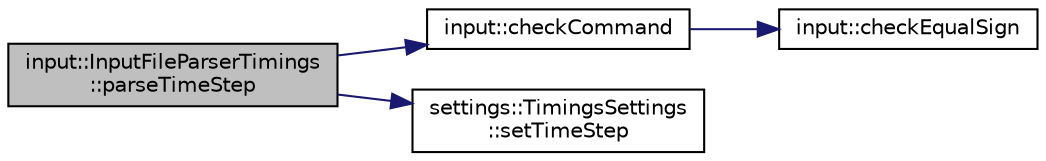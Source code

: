digraph "input::InputFileParserTimings::parseTimeStep"
{
 // LATEX_PDF_SIZE
  edge [fontname="Helvetica",fontsize="10",labelfontname="Helvetica",labelfontsize="10"];
  node [fontname="Helvetica",fontsize="10",shape=record];
  rankdir="LR";
  Node1 [label="input::InputFileParserTimings\l::parseTimeStep",height=0.2,width=0.4,color="black", fillcolor="grey75", style="filled", fontcolor="black",tooltip="parse timestep of simulation and set it in timings"];
  Node1 -> Node2 [color="midnightblue",fontsize="10",style="solid",fontname="Helvetica"];
  Node2 [label="input::checkCommand",height=0.2,width=0.4,color="black", fillcolor="white", style="filled",URL="$namespaceinput.html#a81877d6bfa9b46cdca1b280c6d1b30fb",tooltip="check if command array has exactly 3 elements"];
  Node2 -> Node3 [color="midnightblue",fontsize="10",style="solid",fontname="Helvetica"];
  Node3 [label="input::checkEqualSign",height=0.2,width=0.4,color="black", fillcolor="white", style="filled",URL="$namespaceinput.html#a586caa23c32d86459177222a3b5d53fe",tooltip="check if parameter is \"=\""];
  Node1 -> Node4 [color="midnightblue",fontsize="10",style="solid",fontname="Helvetica"];
  Node4 [label="settings::TimingsSettings\l::setTimeStep",height=0.2,width=0.4,color="black", fillcolor="white", style="filled",URL="$classsettings_1_1TimingsSettings.html#a9417e08a6cd972bef6720606a7e0d369",tooltip=" "];
}

